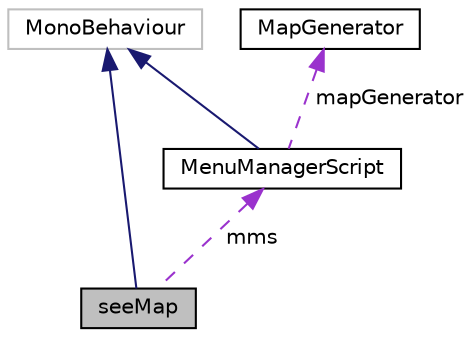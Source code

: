 digraph "seeMap"
{
 // LATEX_PDF_SIZE
  edge [fontname="Helvetica",fontsize="10",labelfontname="Helvetica",labelfontsize="10"];
  node [fontname="Helvetica",fontsize="10",shape=record];
  Node1 [label="seeMap",height=0.2,width=0.4,color="black", fillcolor="grey75", style="filled", fontcolor="black",tooltip="Crea un mapa aleatoria para luego renderizardo."];
  Node2 -> Node1 [dir="back",color="midnightblue",fontsize="10",style="solid",fontname="Helvetica"];
  Node2 [label="MonoBehaviour",height=0.2,width=0.4,color="grey75", fillcolor="white", style="filled",tooltip=" "];
  Node3 -> Node1 [dir="back",color="darkorchid3",fontsize="10",style="dashed",label=" mms" ,fontname="Helvetica"];
  Node3 [label="MenuManagerScript",height=0.2,width=0.4,color="black", fillcolor="white", style="filled",URL="$class_menu_manager_script.html",tooltip=" "];
  Node2 -> Node3 [dir="back",color="midnightblue",fontsize="10",style="solid",fontname="Helvetica"];
  Node4 -> Node3 [dir="back",color="darkorchid3",fontsize="10",style="dashed",label=" mapGenerator" ,fontname="Helvetica"];
  Node4 [label="MapGenerator",height=0.2,width=0.4,color="black", fillcolor="white", style="filled",URL="$class_map_generator.html",tooltip=" "];
}
